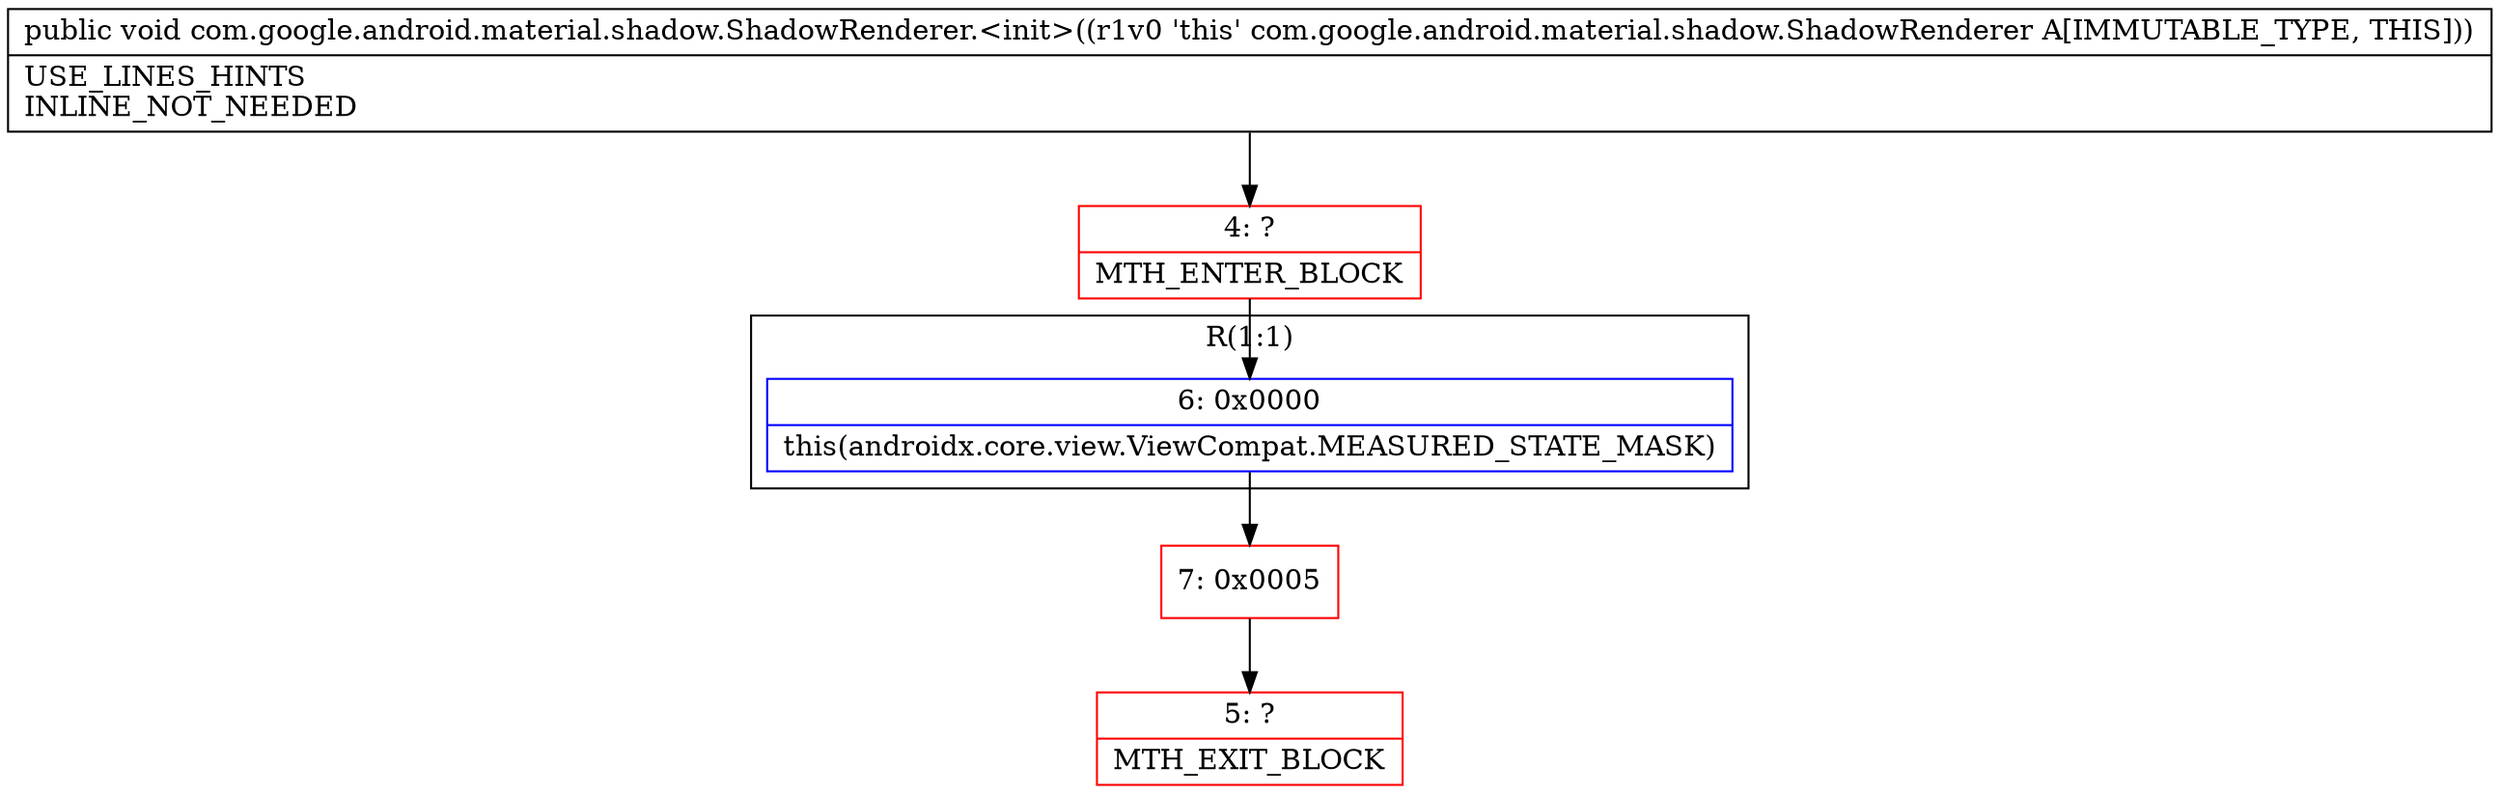 digraph "CFG forcom.google.android.material.shadow.ShadowRenderer.\<init\>()V" {
subgraph cluster_Region_765277058 {
label = "R(1:1)";
node [shape=record,color=blue];
Node_6 [shape=record,label="{6\:\ 0x0000|this(androidx.core.view.ViewCompat.MEASURED_STATE_MASK)\l}"];
}
Node_4 [shape=record,color=red,label="{4\:\ ?|MTH_ENTER_BLOCK\l}"];
Node_7 [shape=record,color=red,label="{7\:\ 0x0005}"];
Node_5 [shape=record,color=red,label="{5\:\ ?|MTH_EXIT_BLOCK\l}"];
MethodNode[shape=record,label="{public void com.google.android.material.shadow.ShadowRenderer.\<init\>((r1v0 'this' com.google.android.material.shadow.ShadowRenderer A[IMMUTABLE_TYPE, THIS]))  | USE_LINES_HINTS\lINLINE_NOT_NEEDED\l}"];
MethodNode -> Node_4;Node_6 -> Node_7;
Node_4 -> Node_6;
Node_7 -> Node_5;
}

